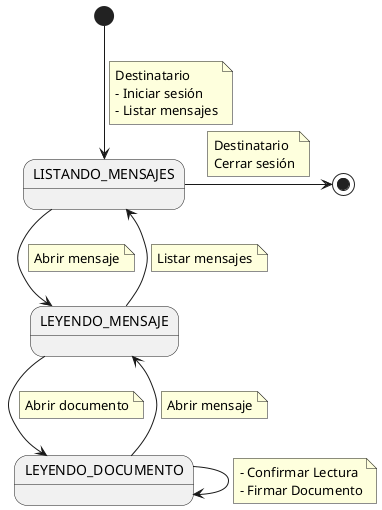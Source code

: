 @startuml diagramaContextoDestinatario
state "LISTANDO_MENSAJES" as ListarMensajes
state "LEYENDO_MENSAJE" as LeyendoMensaje
state "LEYENDO_DOCUMENTO" as LeyendoDocumento

[*] --> ListarMensajes
    note on link
        Destinatario 
        - Iniciar sesión
        - Listar mensajes
    end note

ListarMensajes -> [*]
    note on link
        Destinatario 
        Cerrar sesión
    end note


ListarMensajes --> LeyendoMensaje
    note on link
        Abrir mensaje
    end note

LeyendoMensaje -> LeyendoDocumento
    note on link
        Abrir documento
    end note

LeyendoDocumento --> LeyendoDocumento
    note on link
        - Confirmar Lectura
        - Firmar Documento
    end note

LeyendoDocumento --> LeyendoMensaje
    note on link
        Abrir mensaje
    end note

LeyendoMensaje --> ListarMensajes
    note on link
        Listar mensajes
    end note

@enduml
